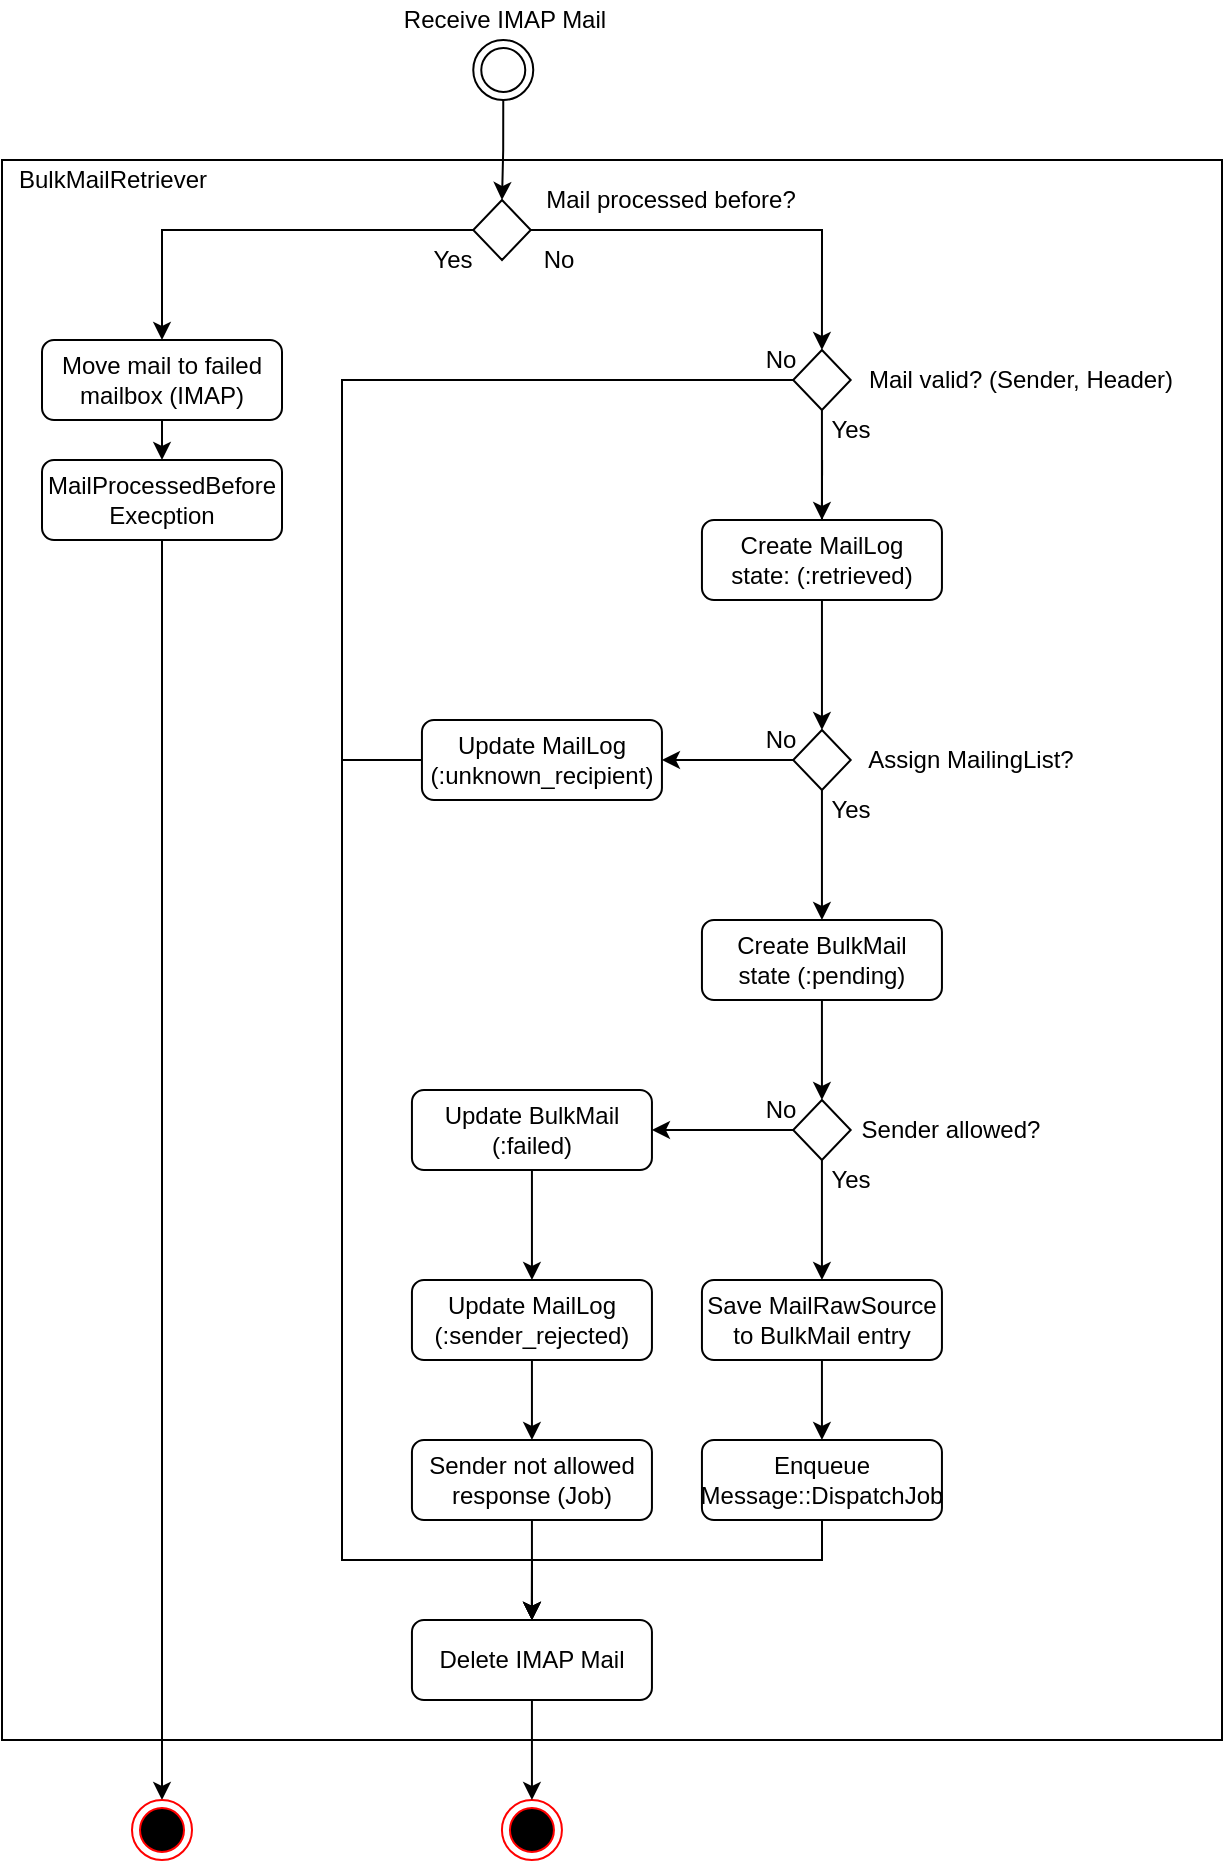 <mxfile version="15.8.6" type="device"><diagram id="C5RBs43oDa-KdzZeNtuy" name="Page-1"><mxGraphModel dx="923" dy="1275" grid="1" gridSize="10" guides="1" tooltips="1" connect="1" arrows="1" fold="1" page="1" pageScale="1" pageWidth="827" pageHeight="1169" math="0" shadow="0"><root><mxCell id="WIyWlLk6GJQsqaUBKTNV-0"/><mxCell id="WIyWlLk6GJQsqaUBKTNV-1" parent="WIyWlLk6GJQsqaUBKTNV-0"/><mxCell id="dEIOVO7-n2dO_YuL5tAZ-57" value="" style="rounded=0;whiteSpace=wrap;html=1;" vertex="1" parent="WIyWlLk6GJQsqaUBKTNV-1"><mxGeometry x="120" y="110" width="610" height="790" as="geometry"/></mxCell><mxCell id="WIyWlLk6GJQsqaUBKTNV-6" value="" style="rhombus;whiteSpace=wrap;html=1;shadow=0;fontFamily=Helvetica;fontSize=12;align=center;strokeWidth=1;spacing=6;spacingTop=-4;" parent="WIyWlLk6GJQsqaUBKTNV-1" vertex="1"><mxGeometry x="355.63" y="130" width="28.75" height="30" as="geometry"/></mxCell><mxCell id="7kqk5AfiqWKKjKlD9xUX-3" style="edgeStyle=orthogonalEdgeStyle;rounded=0;orthogonalLoop=1;jettySize=auto;html=1;entryX=0.5;entryY=0;entryDx=0;entryDy=0;exitX=0;exitY=0.5;exitDx=0;exitDy=0;" parent="WIyWlLk6GJQsqaUBKTNV-1" source="WIyWlLk6GJQsqaUBKTNV-6" target="WIyWlLk6GJQsqaUBKTNV-11" edge="1"><mxGeometry relative="1" as="geometry"><Array as="points"><mxPoint x="200" y="145"/></Array></mxGeometry></mxCell><mxCell id="dEIOVO7-n2dO_YuL5tAZ-17" style="edgeStyle=orthogonalEdgeStyle;rounded=0;orthogonalLoop=1;jettySize=auto;html=1;entryX=0.5;entryY=0;entryDx=0;entryDy=0;" edge="1" parent="WIyWlLk6GJQsqaUBKTNV-1" source="WIyWlLk6GJQsqaUBKTNV-6" target="dEIOVO7-n2dO_YuL5tAZ-50"><mxGeometry relative="1" as="geometry"><mxPoint x="529.97" y="190" as="targetPoint"/></mxGeometry></mxCell><mxCell id="7kqk5AfiqWKKjKlD9xUX-1" style="edgeStyle=orthogonalEdgeStyle;rounded=0;orthogonalLoop=1;jettySize=auto;html=1;exitX=0.5;exitY=1;exitDx=0;exitDy=0;" parent="WIyWlLk6GJQsqaUBKTNV-1" source="dEIOVO7-n2dO_YuL5tAZ-51" target="WIyWlLk6GJQsqaUBKTNV-6" edge="1"><mxGeometry relative="1" as="geometry"><mxPoint x="370" y="90" as="sourcePoint"/></mxGeometry></mxCell><mxCell id="dEIOVO7-n2dO_YuL5tAZ-23" style="edgeStyle=orthogonalEdgeStyle;rounded=0;orthogonalLoop=1;jettySize=auto;html=1;entryX=0.5;entryY=0;entryDx=0;entryDy=0;exitX=0.5;exitY=1;exitDx=0;exitDy=0;" edge="1" parent="WIyWlLk6GJQsqaUBKTNV-1" source="dEIOVO7-n2dO_YuL5tAZ-54" target="7kqk5AfiqWKKjKlD9xUX-6"><mxGeometry relative="1" as="geometry"><mxPoint x="529.97" y="440" as="sourcePoint"/></mxGeometry></mxCell><mxCell id="7kqk5AfiqWKKjKlD9xUX-37" style="edgeStyle=orthogonalEdgeStyle;rounded=0;orthogonalLoop=1;jettySize=auto;html=1;startArrow=none;" parent="WIyWlLk6GJQsqaUBKTNV-1" source="WIyWlLk6GJQsqaUBKTNV-12" target="7kqk5AfiqWKKjKlD9xUX-36" edge="1"><mxGeometry relative="1" as="geometry"/></mxCell><mxCell id="WIyWlLk6GJQsqaUBKTNV-11" value="Move mail to failed mailbox (IMAP)" style="rounded=1;whiteSpace=wrap;html=1;fontSize=12;glass=0;strokeWidth=1;shadow=0;" parent="WIyWlLk6GJQsqaUBKTNV-1" vertex="1"><mxGeometry x="140" y="200" width="120" height="40" as="geometry"/></mxCell><mxCell id="7kqk5AfiqWKKjKlD9xUX-9" style="edgeStyle=orthogonalEdgeStyle;rounded=0;orthogonalLoop=1;jettySize=auto;html=1;exitX=0.5;exitY=1;exitDx=0;exitDy=0;entryX=0.5;entryY=0;entryDx=0;entryDy=0;" parent="WIyWlLk6GJQsqaUBKTNV-1" source="WIyWlLk6GJQsqaUBKTNV-11" target="WIyWlLk6GJQsqaUBKTNV-12" edge="1"><mxGeometry relative="1" as="geometry"><mxPoint x="610" y="280" as="targetPoint"/></mxGeometry></mxCell><mxCell id="7kqk5AfiqWKKjKlD9xUX-4" value="Yes" style="text;html=1;align=center;verticalAlign=middle;resizable=0;points=[];autosize=1;strokeColor=none;fillColor=none;" parent="WIyWlLk6GJQsqaUBKTNV-1" vertex="1"><mxGeometry x="524.38" y="235" width="40" height="20" as="geometry"/></mxCell><mxCell id="7kqk5AfiqWKKjKlD9xUX-24" style="edgeStyle=orthogonalEdgeStyle;rounded=0;orthogonalLoop=1;jettySize=auto;html=1;entryX=0.5;entryY=0;entryDx=0;entryDy=0;" parent="WIyWlLk6GJQsqaUBKTNV-1" source="7kqk5AfiqWKKjKlD9xUX-5" target="7kqk5AfiqWKKjKlD9xUX-23" edge="1"><mxGeometry relative="1" as="geometry"/></mxCell><mxCell id="7kqk5AfiqWKKjKlD9xUX-5" value="Save MailRawSource to BulkMail entry" style="rounded=1;whiteSpace=wrap;html=1;fontSize=12;glass=0;strokeWidth=1;shadow=0;" parent="WIyWlLk6GJQsqaUBKTNV-1" vertex="1"><mxGeometry x="469.97" y="670" width="120" height="40" as="geometry"/></mxCell><mxCell id="dEIOVO7-n2dO_YuL5tAZ-24" style="edgeStyle=orthogonalEdgeStyle;rounded=0;orthogonalLoop=1;jettySize=auto;html=1;entryX=0.5;entryY=0;entryDx=0;entryDy=0;" edge="1" parent="WIyWlLk6GJQsqaUBKTNV-1" source="7kqk5AfiqWKKjKlD9xUX-6" target="dEIOVO7-n2dO_YuL5tAZ-55"><mxGeometry relative="1" as="geometry"><mxPoint x="530.034" y="565.055" as="targetPoint"/></mxGeometry></mxCell><mxCell id="7kqk5AfiqWKKjKlD9xUX-6" value="Create BulkMail&lt;br&gt;state (:pending)" style="rounded=1;whiteSpace=wrap;html=1;fontSize=12;glass=0;strokeWidth=1;shadow=0;" parent="WIyWlLk6GJQsqaUBKTNV-1" vertex="1"><mxGeometry x="469.97" y="490" width="120" height="40" as="geometry"/></mxCell><mxCell id="7kqk5AfiqWKKjKlD9xUX-10" value="No" style="text;html=1;align=center;verticalAlign=middle;resizable=0;points=[];autosize=1;strokeColor=none;fillColor=none;" parent="WIyWlLk6GJQsqaUBKTNV-1" vertex="1"><mxGeometry x="494.38" y="390" width="30" height="20" as="geometry"/></mxCell><mxCell id="7kqk5AfiqWKKjKlD9xUX-13" value="No" style="text;html=1;align=center;verticalAlign=middle;resizable=0;points=[];autosize=1;strokeColor=none;fillColor=none;" parent="WIyWlLk6GJQsqaUBKTNV-1" vertex="1"><mxGeometry x="494.38" y="200" width="30" height="20" as="geometry"/></mxCell><mxCell id="dEIOVO7-n2dO_YuL5tAZ-21" style="edgeStyle=orthogonalEdgeStyle;rounded=0;orthogonalLoop=1;jettySize=auto;html=1;entryX=0.5;entryY=0;entryDx=0;entryDy=0;" edge="1" parent="WIyWlLk6GJQsqaUBKTNV-1" source="7kqk5AfiqWKKjKlD9xUX-14" target="dEIOVO7-n2dO_YuL5tAZ-54"><mxGeometry relative="1" as="geometry"><mxPoint x="529.97" y="380.0" as="targetPoint"/></mxGeometry></mxCell><mxCell id="7kqk5AfiqWKKjKlD9xUX-14" value="Create MailLog&lt;br&gt;state: (:retrieved)" style="rounded=1;whiteSpace=wrap;html=1;fontSize=12;glass=0;strokeWidth=1;shadow=0;" parent="WIyWlLk6GJQsqaUBKTNV-1" vertex="1"><mxGeometry x="469.97" y="290" width="120" height="40" as="geometry"/></mxCell><mxCell id="7kqk5AfiqWKKjKlD9xUX-17" value="Yes" style="text;html=1;align=center;verticalAlign=middle;resizable=0;points=[];autosize=1;strokeColor=none;fillColor=none;" parent="WIyWlLk6GJQsqaUBKTNV-1" vertex="1"><mxGeometry x="524.38" y="425" width="40" height="20" as="geometry"/></mxCell><mxCell id="dEIOVO7-n2dO_YuL5tAZ-22" style="edgeStyle=orthogonalEdgeStyle;rounded=0;orthogonalLoop=1;jettySize=auto;html=1;exitX=0;exitY=0.5;exitDx=0;exitDy=0;entryX=1;entryY=0.5;entryDx=0;entryDy=0;" edge="1" parent="WIyWlLk6GJQsqaUBKTNV-1" source="dEIOVO7-n2dO_YuL5tAZ-54" target="7kqk5AfiqWKKjKlD9xUX-35"><mxGeometry relative="1" as="geometry"><mxPoint x="494.97" y="410" as="sourcePoint"/></mxGeometry></mxCell><mxCell id="dEIOVO7-n2dO_YuL5tAZ-26" style="edgeStyle=orthogonalEdgeStyle;rounded=0;orthogonalLoop=1;jettySize=auto;html=1;exitX=0;exitY=0.5;exitDx=0;exitDy=0;" edge="1" parent="WIyWlLk6GJQsqaUBKTNV-1" source="dEIOVO7-n2dO_YuL5tAZ-55" target="7kqk5AfiqWKKjKlD9xUX-28"><mxGeometry relative="1" as="geometry"><mxPoint x="494.97" y="595" as="sourcePoint"/></mxGeometry></mxCell><mxCell id="dEIOVO7-n2dO_YuL5tAZ-27" style="edgeStyle=orthogonalEdgeStyle;rounded=0;orthogonalLoop=1;jettySize=auto;html=1;entryX=0.5;entryY=0;entryDx=0;entryDy=0;exitX=0.5;exitY=1;exitDx=0;exitDy=0;" edge="1" parent="WIyWlLk6GJQsqaUBKTNV-1" source="dEIOVO7-n2dO_YuL5tAZ-55" target="7kqk5AfiqWKKjKlD9xUX-5"><mxGeometry relative="1" as="geometry"><mxPoint x="529.97" y="625.0" as="sourcePoint"/></mxGeometry></mxCell><mxCell id="dEIOVO7-n2dO_YuL5tAZ-15" style="edgeStyle=orthogonalEdgeStyle;rounded=0;orthogonalLoop=1;jettySize=auto;html=1;entryX=0.5;entryY=0;entryDx=0;entryDy=0;" edge="1" parent="WIyWlLk6GJQsqaUBKTNV-1" source="7kqk5AfiqWKKjKlD9xUX-23" target="7kqk5AfiqWKKjKlD9xUX-38"><mxGeometry relative="1" as="geometry"><mxPoint x="529.97" y="830" as="targetPoint"/><Array as="points"><mxPoint x="530" y="810"/><mxPoint x="385" y="810"/></Array></mxGeometry></mxCell><mxCell id="7kqk5AfiqWKKjKlD9xUX-23" value="Enqueue Message::DispatchJob" style="rounded=1;whiteSpace=wrap;html=1;fontSize=12;glass=0;strokeWidth=1;shadow=0;" parent="WIyWlLk6GJQsqaUBKTNV-1" vertex="1"><mxGeometry x="469.97" y="750" width="120" height="40" as="geometry"/></mxCell><mxCell id="7kqk5AfiqWKKjKlD9xUX-25" value="" style="ellipse;html=1;shape=endState;fillColor=#000000;strokeColor=#ff0000;" parent="WIyWlLk6GJQsqaUBKTNV-1" vertex="1"><mxGeometry x="369.97" y="930" width="30" height="30" as="geometry"/></mxCell><mxCell id="7kqk5AfiqWKKjKlD9xUX-31" style="edgeStyle=orthogonalEdgeStyle;rounded=0;orthogonalLoop=1;jettySize=auto;html=1;entryX=0.5;entryY=0;entryDx=0;entryDy=0;" parent="WIyWlLk6GJQsqaUBKTNV-1" source="7kqk5AfiqWKKjKlD9xUX-28" target="dEIOVO7-n2dO_YuL5tAZ-45" edge="1"><mxGeometry relative="1" as="geometry"/></mxCell><mxCell id="7kqk5AfiqWKKjKlD9xUX-28" value="Update BulkMail (:failed)" style="rounded=1;whiteSpace=wrap;html=1;fontSize=12;glass=0;strokeWidth=1;shadow=0;" parent="WIyWlLk6GJQsqaUBKTNV-1" vertex="1"><mxGeometry x="324.97" y="575" width="120" height="40" as="geometry"/></mxCell><mxCell id="7kqk5AfiqWKKjKlD9xUX-30" value="Sender not allowed response (Job)" style="rounded=1;whiteSpace=wrap;html=1;fontSize=12;glass=0;strokeWidth=1;shadow=0;" parent="WIyWlLk6GJQsqaUBKTNV-1" vertex="1"><mxGeometry x="324.97" y="750" width="120" height="40" as="geometry"/></mxCell><mxCell id="7kqk5AfiqWKKjKlD9xUX-40" style="edgeStyle=orthogonalEdgeStyle;rounded=0;orthogonalLoop=1;jettySize=auto;html=1;entryX=0.5;entryY=0;entryDx=0;entryDy=0;exitX=0.5;exitY=1;exitDx=0;exitDy=0;" parent="WIyWlLk6GJQsqaUBKTNV-1" source="7kqk5AfiqWKKjKlD9xUX-30" target="7kqk5AfiqWKKjKlD9xUX-38" edge="1"><mxGeometry relative="1" as="geometry"><mxPoint x="384.97" y="870" as="sourcePoint"/></mxGeometry></mxCell><mxCell id="dEIOVO7-n2dO_YuL5tAZ-25" style="edgeStyle=orthogonalEdgeStyle;rounded=0;orthogonalLoop=1;jettySize=auto;html=1;entryX=0.5;entryY=0;entryDx=0;entryDy=0;" edge="1" parent="WIyWlLk6GJQsqaUBKTNV-1" source="7kqk5AfiqWKKjKlD9xUX-35" target="7kqk5AfiqWKKjKlD9xUX-38"><mxGeometry relative="1" as="geometry"><mxPoint x="290" y="560" as="targetPoint"/><Array as="points"><mxPoint x="290" y="410"/><mxPoint x="290" y="810"/><mxPoint x="385" y="810"/></Array></mxGeometry></mxCell><mxCell id="7kqk5AfiqWKKjKlD9xUX-35" value="Update MailLog&lt;br&gt;(:unknown_recipient)" style="rounded=1;whiteSpace=wrap;html=1;fontSize=12;glass=0;strokeWidth=1;shadow=0;" parent="WIyWlLk6GJQsqaUBKTNV-1" vertex="1"><mxGeometry x="329.97" y="390" width="120" height="40" as="geometry"/></mxCell><mxCell id="7kqk5AfiqWKKjKlD9xUX-36" value="" style="ellipse;html=1;shape=endState;fillColor=#000000;strokeColor=#ff0000;" parent="WIyWlLk6GJQsqaUBKTNV-1" vertex="1"><mxGeometry x="185" y="930" width="30" height="30" as="geometry"/></mxCell><mxCell id="7kqk5AfiqWKKjKlD9xUX-39" style="edgeStyle=orthogonalEdgeStyle;rounded=0;orthogonalLoop=1;jettySize=auto;html=1;entryX=0.5;entryY=0;entryDx=0;entryDy=0;" parent="WIyWlLk6GJQsqaUBKTNV-1" source="7kqk5AfiqWKKjKlD9xUX-38" target="7kqk5AfiqWKKjKlD9xUX-25" edge="1"><mxGeometry relative="1" as="geometry"/></mxCell><mxCell id="7kqk5AfiqWKKjKlD9xUX-38" value="Delete IMAP Mail" style="rounded=1;whiteSpace=wrap;html=1;fontSize=12;glass=0;strokeWidth=1;shadow=0;" parent="WIyWlLk6GJQsqaUBKTNV-1" vertex="1"><mxGeometry x="324.97" y="840" width="120" height="40" as="geometry"/></mxCell><mxCell id="WIyWlLk6GJQsqaUBKTNV-12" value="MailProcessedBefore&lt;br&gt;Execption" style="rounded=1;whiteSpace=wrap;html=1;fontSize=12;glass=0;strokeWidth=1;shadow=0;" parent="WIyWlLk6GJQsqaUBKTNV-1" vertex="1"><mxGeometry x="140" y="260" width="120" height="40" as="geometry"/></mxCell><mxCell id="dEIOVO7-n2dO_YuL5tAZ-18" style="edgeStyle=orthogonalEdgeStyle;rounded=0;orthogonalLoop=1;jettySize=auto;html=1;entryX=0.5;entryY=0;entryDx=0;entryDy=0;exitX=0;exitY=0.5;exitDx=0;exitDy=0;" edge="1" parent="WIyWlLk6GJQsqaUBKTNV-1" source="dEIOVO7-n2dO_YuL5tAZ-50" target="7kqk5AfiqWKKjKlD9xUX-38"><mxGeometry relative="1" as="geometry"><mxPoint x="494.97" y="220" as="sourcePoint"/><mxPoint x="290" y="560" as="targetPoint"/><Array as="points"><mxPoint x="290" y="220"/><mxPoint x="290" y="810"/><mxPoint x="385" y="810"/></Array></mxGeometry></mxCell><mxCell id="dEIOVO7-n2dO_YuL5tAZ-20" style="edgeStyle=orthogonalEdgeStyle;rounded=0;orthogonalLoop=1;jettySize=auto;html=1;entryX=0.5;entryY=0;entryDx=0;entryDy=0;" edge="1" parent="WIyWlLk6GJQsqaUBKTNV-1" target="7kqk5AfiqWKKjKlD9xUX-14"><mxGeometry relative="1" as="geometry"><mxPoint x="530.034" y="259.948" as="sourcePoint"/></mxGeometry></mxCell><mxCell id="dEIOVO7-n2dO_YuL5tAZ-9" value="No" style="text;html=1;align=center;verticalAlign=middle;resizable=0;points=[];autosize=1;strokeColor=none;fillColor=none;" vertex="1" parent="WIyWlLk6GJQsqaUBKTNV-1"><mxGeometry x="494.38" y="575" width="30" height="20" as="geometry"/></mxCell><mxCell id="dEIOVO7-n2dO_YuL5tAZ-10" value="Yes" style="text;html=1;align=center;verticalAlign=middle;resizable=0;points=[];autosize=1;strokeColor=none;fillColor=none;" vertex="1" parent="WIyWlLk6GJQsqaUBKTNV-1"><mxGeometry x="524.38" y="610" width="40" height="20" as="geometry"/></mxCell><mxCell id="dEIOVO7-n2dO_YuL5tAZ-28" value="&lt;span&gt;Mail processed before?&lt;/span&gt;" style="text;html=1;align=center;verticalAlign=middle;resizable=0;points=[];autosize=1;strokeColor=none;fillColor=none;" vertex="1" parent="WIyWlLk6GJQsqaUBKTNV-1"><mxGeometry x="384.38" y="120" width="140" height="20" as="geometry"/></mxCell><mxCell id="dEIOVO7-n2dO_YuL5tAZ-34" value="" style="edgeStyle=none;rounded=0;orthogonalLoop=1;jettySize=auto;html=1;endArrow=none;endFill=0;" edge="1" parent="WIyWlLk6GJQsqaUBKTNV-1" source="dEIOVO7-n2dO_YuL5tAZ-50" target="7kqk5AfiqWKKjKlD9xUX-14"><mxGeometry relative="1" as="geometry"><mxPoint x="529.97" y="250" as="sourcePoint"/></mxGeometry></mxCell><mxCell id="dEIOVO7-n2dO_YuL5tAZ-33" value="&lt;span&gt;Mail valid? (Sender, Header)&lt;/span&gt;" style="text;html=1;align=center;verticalAlign=middle;resizable=0;points=[];autosize=1;strokeColor=none;fillColor=none;" vertex="1" parent="WIyWlLk6GJQsqaUBKTNV-1"><mxGeometry x="544.34" y="210" width="170" height="20" as="geometry"/></mxCell><mxCell id="dEIOVO7-n2dO_YuL5tAZ-38" value="&lt;span&gt;Sender allowed?&lt;/span&gt;" style="text;html=1;align=center;verticalAlign=middle;resizable=0;points=[];autosize=1;strokeColor=none;fillColor=none;" vertex="1" parent="WIyWlLk6GJQsqaUBKTNV-1"><mxGeometry x="544.35" y="585" width="100" height="20" as="geometry"/></mxCell><mxCell id="dEIOVO7-n2dO_YuL5tAZ-41" value="&lt;span&gt;Assign MailingList?&lt;/span&gt;" style="text;html=1;align=center;verticalAlign=middle;resizable=0;points=[];autosize=1;strokeColor=none;fillColor=none;" vertex="1" parent="WIyWlLk6GJQsqaUBKTNV-1"><mxGeometry x="544.35" y="400" width="120" height="20" as="geometry"/></mxCell><mxCell id="dEIOVO7-n2dO_YuL5tAZ-46" value="" style="edgeStyle=none;rounded=0;orthogonalLoop=1;jettySize=auto;html=1;endArrow=classic;endFill=1;" edge="1" parent="WIyWlLk6GJQsqaUBKTNV-1" source="dEIOVO7-n2dO_YuL5tAZ-45" target="7kqk5AfiqWKKjKlD9xUX-30"><mxGeometry relative="1" as="geometry"/></mxCell><mxCell id="dEIOVO7-n2dO_YuL5tAZ-45" value="Update MailLog (:sender_rejected)" style="rounded=1;whiteSpace=wrap;html=1;fontSize=12;glass=0;strokeWidth=1;shadow=0;" vertex="1" parent="WIyWlLk6GJQsqaUBKTNV-1"><mxGeometry x="324.97" y="670" width="120" height="40" as="geometry"/></mxCell><mxCell id="dEIOVO7-n2dO_YuL5tAZ-47" value="No" style="text;html=1;align=center;verticalAlign=middle;resizable=0;points=[];autosize=1;strokeColor=none;fillColor=none;" vertex="1" parent="WIyWlLk6GJQsqaUBKTNV-1"><mxGeometry x="383" y="150" width="30" height="20" as="geometry"/></mxCell><mxCell id="dEIOVO7-n2dO_YuL5tAZ-48" value="Yes" style="text;html=1;align=center;verticalAlign=middle;resizable=0;points=[];autosize=1;strokeColor=none;fillColor=none;" vertex="1" parent="WIyWlLk6GJQsqaUBKTNV-1"><mxGeometry x="324.97" y="150" width="40" height="20" as="geometry"/></mxCell><mxCell id="dEIOVO7-n2dO_YuL5tAZ-50" value="" style="rhombus;whiteSpace=wrap;html=1;shadow=0;fontFamily=Helvetica;fontSize=12;align=center;strokeWidth=1;spacing=6;spacingTop=-4;" vertex="1" parent="WIyWlLk6GJQsqaUBKTNV-1"><mxGeometry x="515.59" y="205" width="28.75" height="30" as="geometry"/></mxCell><mxCell id="dEIOVO7-n2dO_YuL5tAZ-51" value="" style="ellipse;shape=doubleEllipse;html=1;dashed=0;whitespace=wrap;aspect=fixed;" vertex="1" parent="WIyWlLk6GJQsqaUBKTNV-1"><mxGeometry x="355.63" y="50" width="30" height="30" as="geometry"/></mxCell><mxCell id="dEIOVO7-n2dO_YuL5tAZ-52" value="&lt;span&gt;Receive IMAP Mail&lt;/span&gt;" style="text;html=1;align=center;verticalAlign=middle;resizable=0;points=[];autosize=1;strokeColor=none;fillColor=none;" vertex="1" parent="WIyWlLk6GJQsqaUBKTNV-1"><mxGeometry x="310.63" y="30" width="120" height="20" as="geometry"/></mxCell><mxCell id="dEIOVO7-n2dO_YuL5tAZ-54" value="" style="rhombus;whiteSpace=wrap;html=1;shadow=0;fontFamily=Helvetica;fontSize=12;align=center;strokeWidth=1;spacing=6;spacingTop=-4;" vertex="1" parent="WIyWlLk6GJQsqaUBKTNV-1"><mxGeometry x="515.6" y="395" width="28.75" height="30" as="geometry"/></mxCell><mxCell id="dEIOVO7-n2dO_YuL5tAZ-55" value="" style="rhombus;whiteSpace=wrap;html=1;shadow=0;fontFamily=Helvetica;fontSize=12;align=center;strokeWidth=1;spacing=6;spacingTop=-4;" vertex="1" parent="WIyWlLk6GJQsqaUBKTNV-1"><mxGeometry x="515.59" y="580" width="28.75" height="30" as="geometry"/></mxCell><mxCell id="dEIOVO7-n2dO_YuL5tAZ-58" value="BulkMailRetriever" style="text;html=1;align=center;verticalAlign=middle;resizable=0;points=[];autosize=1;strokeColor=none;fillColor=none;" vertex="1" parent="WIyWlLk6GJQsqaUBKTNV-1"><mxGeometry x="120" y="110" width="110" height="20" as="geometry"/></mxCell></root></mxGraphModel></diagram></mxfile>